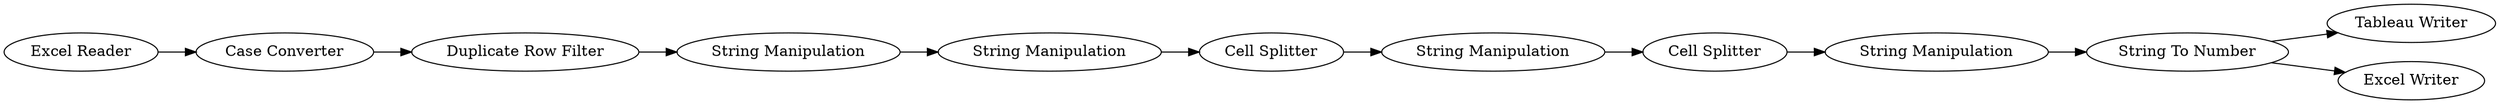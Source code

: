 digraph {
	1 [label="Excel Reader"]
	2 [label="Duplicate Row Filter"]
	3 [label="String Manipulation"]
	4 [label="Case Converter"]
	5 [label="String Manipulation"]
	6 [label="Cell Splitter"]
	7 [label="String Manipulation"]
	8 [label="Cell Splitter"]
	9 [label="String Manipulation"]
	10 [label="String To Number"]
	11 [label="Tableau Writer"]
	12 [label="Excel Writer"]
	1 -> 4
	2 -> 3
	3 -> 5
	4 -> 2
	5 -> 6
	6 -> 7
	7 -> 8
	8 -> 9
	9 -> 10
	10 -> 11
	10 -> 12
	rankdir=LR
}
